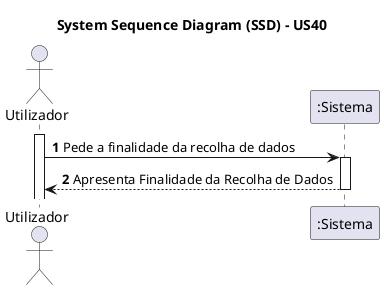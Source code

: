 @startuml
skinparam packageStyle rectangle
skinparam shadowing false

title System Sequence Diagram (SSD) - US40

autonumber

actor "Utilizador" as User
participant ":Sistema" as System

activate User

    User -> System : Pede a finalidade da recolha de dados
    activate System

        System --> User : Apresenta Finalidade da Recolha de Dados
    deactivate System

@enduml